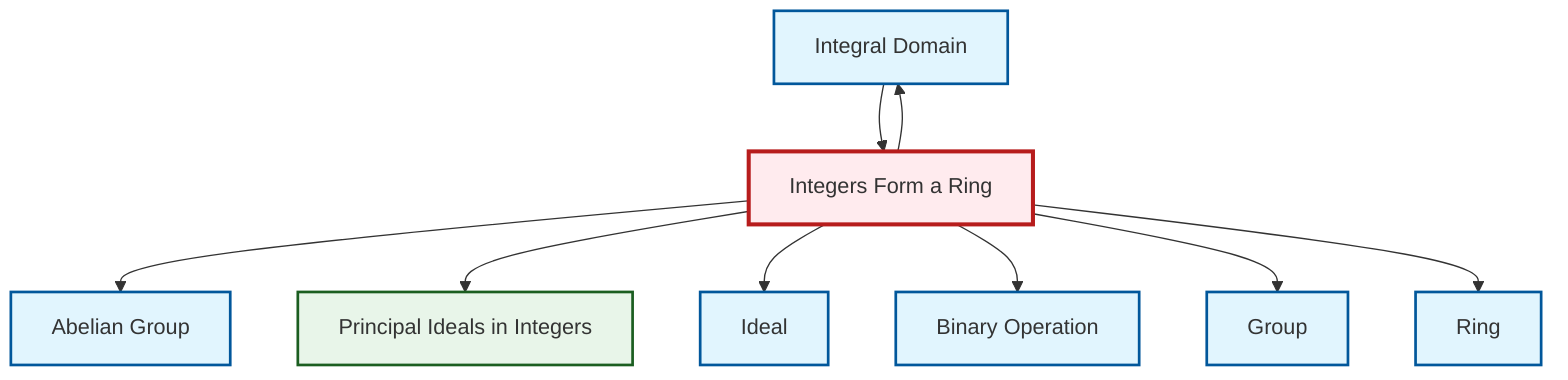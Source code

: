 graph TD
    classDef definition fill:#e1f5fe,stroke:#01579b,stroke-width:2px
    classDef theorem fill:#f3e5f5,stroke:#4a148c,stroke-width:2px
    classDef axiom fill:#fff3e0,stroke:#e65100,stroke-width:2px
    classDef example fill:#e8f5e9,stroke:#1b5e20,stroke-width:2px
    classDef current fill:#ffebee,stroke:#b71c1c,stroke-width:3px
    def-group["Group"]:::definition
    ex-principal-ideal["Principal Ideals in Integers"]:::example
    def-ring["Ring"]:::definition
    def-abelian-group["Abelian Group"]:::definition
    def-ideal["Ideal"]:::definition
    def-binary-operation["Binary Operation"]:::definition
    def-integral-domain["Integral Domain"]:::definition
    ex-integers-ring["Integers Form a Ring"]:::example
    ex-integers-ring --> def-integral-domain
    ex-integers-ring --> def-abelian-group
    ex-integers-ring --> ex-principal-ideal
    ex-integers-ring --> def-ideal
    ex-integers-ring --> def-binary-operation
    ex-integers-ring --> def-group
    def-integral-domain --> ex-integers-ring
    ex-integers-ring --> def-ring
    class ex-integers-ring current